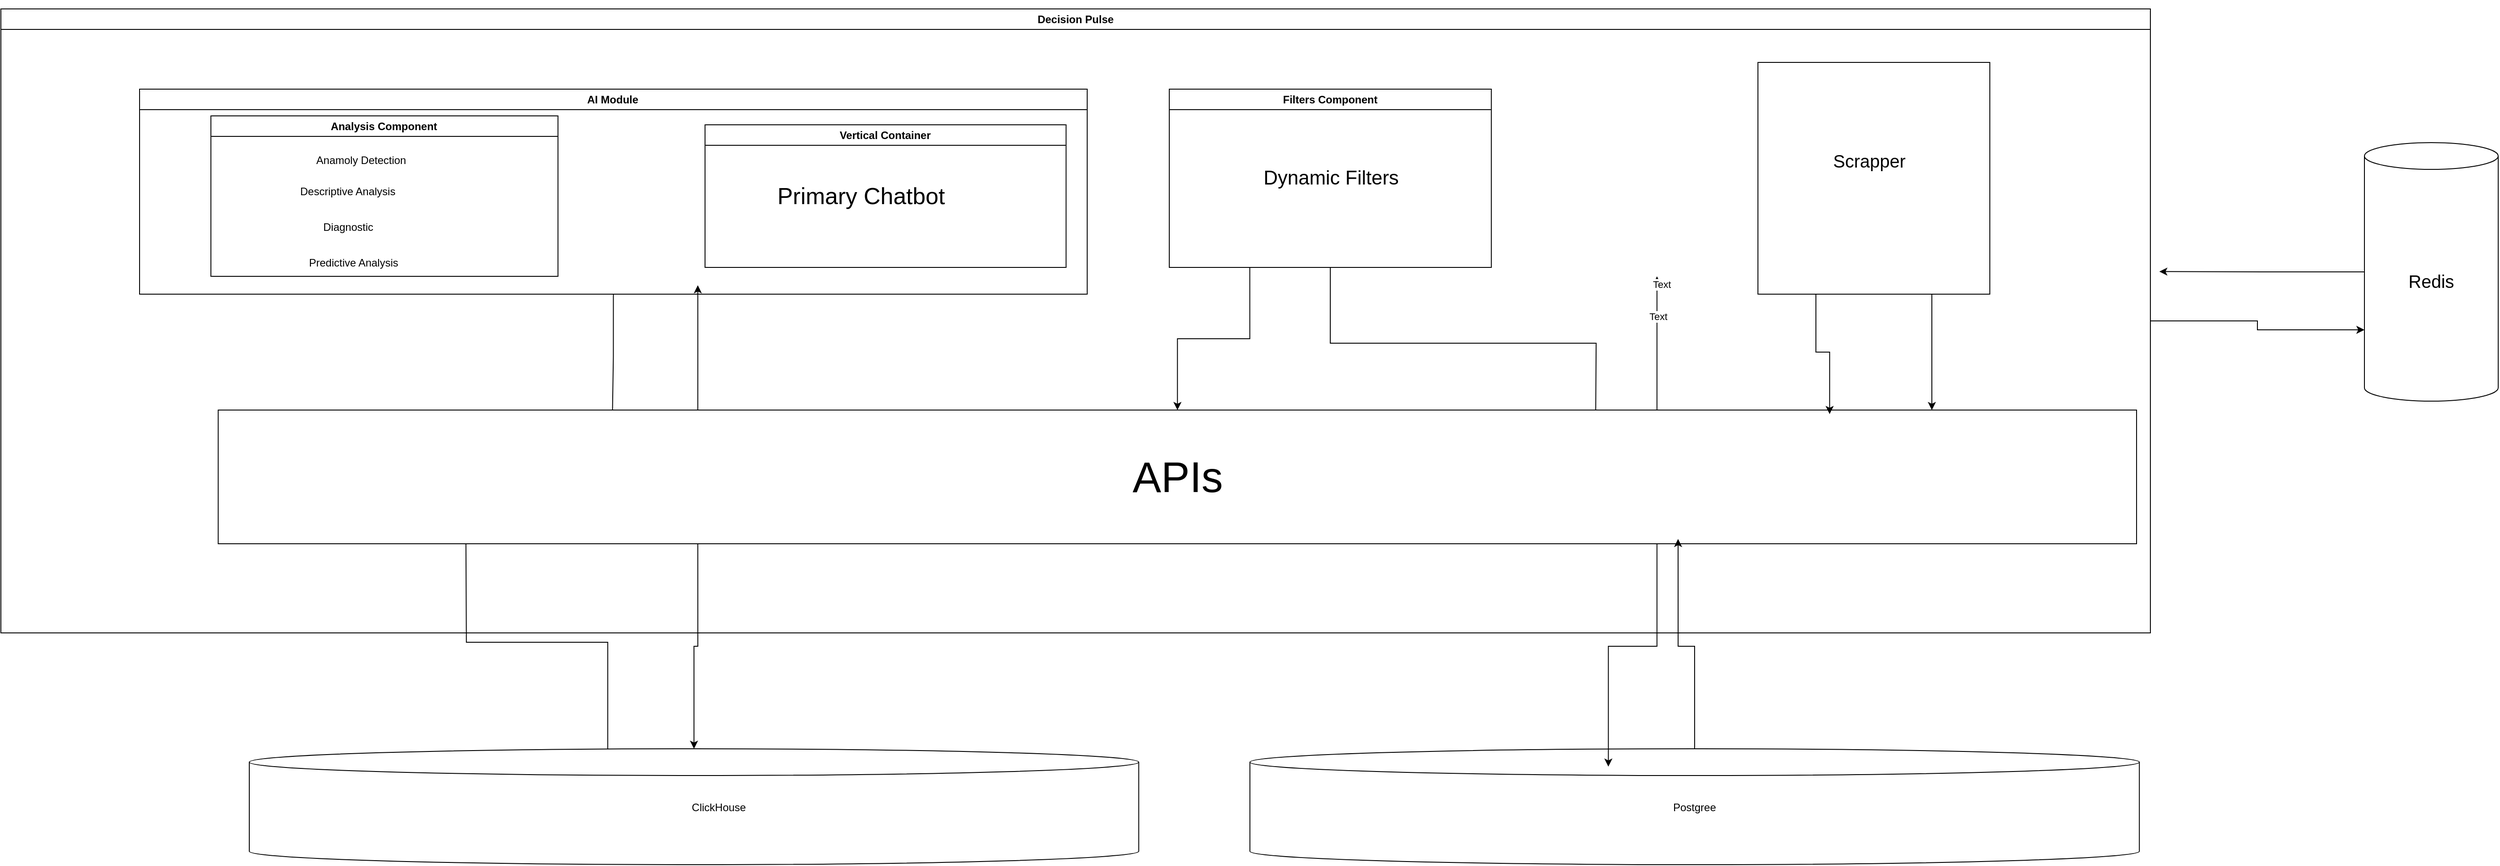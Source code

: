 <mxfile version="28.2.3">
  <diagram name="Page-1" id="9XBy7hcrAxQZzsxf4MfZ">
    <mxGraphModel dx="3930" dy="2255" grid="1" gridSize="10" guides="1" tooltips="1" connect="1" arrows="1" fold="1" page="1" pageScale="1" pageWidth="850" pageHeight="1100" math="0" shadow="0">
      <root>
        <mxCell id="0" />
        <mxCell id="1" parent="0" />
        <mxCell id="nML3Dv_sA6puckK2hfbV-55" value="" style="group" vertex="1" connectable="0" parent="1">
          <mxGeometry x="500" y="50" width="2410" height="970" as="geometry" />
        </mxCell>
        <mxCell id="nML3Dv_sA6puckK2hfbV-12" value="" style="group" vertex="1" connectable="0" parent="nML3Dv_sA6puckK2hfbV-55">
          <mxGeometry x="1260.402" y="840" width="997.241" height="130" as="geometry" />
        </mxCell>
        <mxCell id="nML3Dv_sA6puckK2hfbV-7" value="" style="shape=cylinder3;whiteSpace=wrap;html=1;boundedLbl=1;backgroundOutline=1;size=15;" vertex="1" parent="nML3Dv_sA6puckK2hfbV-12">
          <mxGeometry width="997.241" height="130" as="geometry" />
        </mxCell>
        <mxCell id="nML3Dv_sA6puckK2hfbV-11" value="Postgree" style="text;html=1;align=center;verticalAlign=middle;whiteSpace=wrap;rounded=0;" vertex="1" parent="nML3Dv_sA6puckK2hfbV-12">
          <mxGeometry x="268.488" y="54.889" width="460.265" height="21.667" as="geometry" />
        </mxCell>
        <mxCell id="nML3Dv_sA6puckK2hfbV-26" value="" style="group" vertex="1" connectable="0" parent="nML3Dv_sA6puckK2hfbV-55">
          <mxGeometry width="2410" height="700" as="geometry" />
        </mxCell>
        <mxCell id="nML3Dv_sA6puckK2hfbV-2" value="Decision Pulse" style="swimlane;whiteSpace=wrap;html=1;" vertex="1" parent="nML3Dv_sA6puckK2hfbV-26">
          <mxGeometry x="-139.998" y="10" width="2410" height="700" as="geometry" />
        </mxCell>
        <mxCell id="nML3Dv_sA6puckK2hfbV-22" style="edgeStyle=orthogonalEdgeStyle;rounded=0;orthogonalLoop=1;jettySize=auto;html=1;exitX=0.5;exitY=1;exitDx=0;exitDy=0;" edge="1" parent="nML3Dv_sA6puckK2hfbV-2" source="nML3Dv_sA6puckK2hfbV-3">
          <mxGeometry relative="1" as="geometry">
            <mxPoint x="685.603" y="460" as="targetPoint" />
          </mxGeometry>
        </mxCell>
        <mxCell id="nML3Dv_sA6puckK2hfbV-3" value="AI Module" style="swimlane;whiteSpace=wrap;html=1;" vertex="1" parent="nML3Dv_sA6puckK2hfbV-2">
          <mxGeometry x="155.484" y="90" width="1062.473" height="230" as="geometry" />
        </mxCell>
        <mxCell id="nML3Dv_sA6puckK2hfbV-31" value="Vertical Container" style="swimlane;whiteSpace=wrap;html=1;" vertex="1" parent="nML3Dv_sA6puckK2hfbV-3">
          <mxGeometry x="633.996" y="40" width="404.797" height="160" as="geometry" />
        </mxCell>
        <mxCell id="nML3Dv_sA6puckK2hfbV-53" value="&lt;font style=&quot;font-size: 26px;&quot;&gt;Primary Chatbot&lt;/font&gt;" style="text;html=1;align=center;verticalAlign=middle;resizable=0;points=[];autosize=1;strokeColor=none;fillColor=none;" vertex="1" parent="nML3Dv_sA6puckK2hfbV-31">
          <mxGeometry x="69.256" y="60" width="210" height="40" as="geometry" />
        </mxCell>
        <mxCell id="nML3Dv_sA6puckK2hfbV-37" value="Analysis Component" style="swimlane;whiteSpace=wrap;html=1;" vertex="1" parent="nML3Dv_sA6puckK2hfbV-3">
          <mxGeometry x="79.973" y="30" width="389.162" height="180" as="geometry" />
        </mxCell>
        <mxCell id="nML3Dv_sA6puckK2hfbV-39" value="Anamoly Detection" style="text;html=1;align=center;verticalAlign=middle;whiteSpace=wrap;rounded=0;" vertex="1" parent="nML3Dv_sA6puckK2hfbV-37">
          <mxGeometry x="-26.355" y="35" width="389.603" height="30" as="geometry" />
        </mxCell>
        <mxCell id="nML3Dv_sA6puckK2hfbV-43" value="" style="group" vertex="1" connectable="0" parent="nML3Dv_sA6puckK2hfbV-37">
          <mxGeometry x="-79.971" y="30" width="469.133" height="150" as="geometry" />
        </mxCell>
        <mxCell id="nML3Dv_sA6puckK2hfbV-40" value="Descriptive Analysis" style="text;html=1;align=center;verticalAlign=middle;whiteSpace=wrap;rounded=0;" vertex="1" parent="nML3Dv_sA6puckK2hfbV-43">
          <mxGeometry x="25.914" y="40" width="415.517" height="30" as="geometry" />
        </mxCell>
        <mxCell id="nML3Dv_sA6puckK2hfbV-41" value="Diagnostic" style="text;html=1;align=center;verticalAlign=middle;whiteSpace=wrap;rounded=0;" vertex="1" parent="nML3Dv_sA6puckK2hfbV-43">
          <mxGeometry y="80" width="469.133" height="30" as="geometry" />
        </mxCell>
        <mxCell id="nML3Dv_sA6puckK2hfbV-42" value="Predictive Analysis" style="text;html=1;align=center;verticalAlign=middle;whiteSpace=wrap;rounded=0;" vertex="1" parent="nML3Dv_sA6puckK2hfbV-43">
          <mxGeometry x="25.914" y="120" width="429.368" height="30" as="geometry" />
        </mxCell>
        <mxCell id="nML3Dv_sA6puckK2hfbV-30" style="edgeStyle=orthogonalEdgeStyle;rounded=0;orthogonalLoop=1;jettySize=auto;html=1;exitX=0.5;exitY=1;exitDx=0;exitDy=0;" edge="1" parent="nML3Dv_sA6puckK2hfbV-2" source="nML3Dv_sA6puckK2hfbV-13">
          <mxGeometry relative="1" as="geometry">
            <mxPoint x="1788.065" y="460" as="targetPoint" />
          </mxGeometry>
        </mxCell>
        <mxCell id="nML3Dv_sA6puckK2hfbV-13" value="Filters Component" style="swimlane;whiteSpace=wrap;html=1;" vertex="1" parent="nML3Dv_sA6puckK2hfbV-2">
          <mxGeometry x="1310" y="90" width="361.08" height="200" as="geometry" />
        </mxCell>
        <mxCell id="nML3Dv_sA6puckK2hfbV-25" value="&lt;font style=&quot;font-size: 22px;&quot;&gt;Dynamic Filters&lt;/font&gt;" style="text;html=1;align=center;verticalAlign=middle;resizable=0;points=[];autosize=1;strokeColor=none;fillColor=none;" vertex="1" parent="nML3Dv_sA6puckK2hfbV-13">
          <mxGeometry x="90.539" y="80" width="180" height="40" as="geometry" />
        </mxCell>
        <mxCell id="nML3Dv_sA6puckK2hfbV-50" style="edgeStyle=orthogonalEdgeStyle;rounded=0;orthogonalLoop=1;jettySize=auto;html=1;exitX=0.403;exitY=0.221;exitDx=0;exitDy=0;exitPerimeter=0;entryX=0.094;entryY=1;entryDx=0;entryDy=0;entryPerimeter=0;" edge="1" parent="nML3Dv_sA6puckK2hfbV-2" source="nML3Dv_sA6puckK2hfbV-46">
          <mxGeometry relative="1" as="geometry">
            <mxPoint x="512.471" y="824.35" as="sourcePoint" />
            <mxPoint x="521.352" y="590" as="targetPoint" />
          </mxGeometry>
        </mxCell>
        <mxCell id="nML3Dv_sA6puckK2hfbV-67" style="edgeStyle=orthogonalEdgeStyle;rounded=0;orthogonalLoop=1;jettySize=auto;html=1;exitX=0.75;exitY=1;exitDx=0;exitDy=0;" edge="1" parent="nML3Dv_sA6puckK2hfbV-2" source="nML3Dv_sA6puckK2hfbV-63">
          <mxGeometry relative="1" as="geometry">
            <mxPoint x="2164.998" y="450" as="targetPoint" />
          </mxGeometry>
        </mxCell>
        <mxCell id="nML3Dv_sA6puckK2hfbV-63" value="" style="whiteSpace=wrap;html=1;aspect=fixed;" vertex="1" parent="nML3Dv_sA6puckK2hfbV-2">
          <mxGeometry x="1970" y="60" width="260" height="260" as="geometry" />
        </mxCell>
        <mxCell id="nML3Dv_sA6puckK2hfbV-65" value="&lt;font style=&quot;font-size: 20px;&quot;&gt;Scrapper&lt;/font&gt;" style="text;html=1;align=center;verticalAlign=middle;whiteSpace=wrap;rounded=0;" vertex="1" parent="nML3Dv_sA6puckK2hfbV-2">
          <mxGeometry x="1990" y="155" width="210" height="30" as="geometry" />
        </mxCell>
        <mxCell id="nML3Dv_sA6puckK2hfbV-21" style="edgeStyle=orthogonalEdgeStyle;rounded=0;orthogonalLoop=1;jettySize=auto;html=1;exitX=0.25;exitY=0;exitDx=0;exitDy=0;" edge="1" parent="nML3Dv_sA6puckK2hfbV-26" source="nML3Dv_sA6puckK2hfbV-20">
          <mxGeometry relative="1" as="geometry">
            <mxPoint x="641.371" y="320" as="targetPoint" />
          </mxGeometry>
        </mxCell>
        <mxCell id="nML3Dv_sA6puckK2hfbV-29" style="edgeStyle=orthogonalEdgeStyle;rounded=0;orthogonalLoop=1;jettySize=auto;html=1;exitX=0.75;exitY=0;exitDx=0;exitDy=0;" edge="1" parent="nML3Dv_sA6puckK2hfbV-26" source="nML3Dv_sA6puckK2hfbV-20">
          <mxGeometry relative="1" as="geometry">
            <mxPoint x="1716.801" y="310" as="targetPoint" />
          </mxGeometry>
        </mxCell>
        <mxCell id="nML3Dv_sA6puckK2hfbV-57" value="Text" style="edgeLabel;html=1;align=center;verticalAlign=middle;resizable=0;points=[];" vertex="1" connectable="0" parent="nML3Dv_sA6puckK2hfbV-29">
          <mxGeometry x="0.404" y="-1" relative="1" as="geometry">
            <mxPoint as="offset" />
          </mxGeometry>
        </mxCell>
        <mxCell id="nML3Dv_sA6puckK2hfbV-59" value="Text" style="edgeLabel;html=1;align=center;verticalAlign=middle;resizable=0;points=[];" vertex="1" connectable="0" parent="nML3Dv_sA6puckK2hfbV-29">
          <mxGeometry x="0.864" y="-5" relative="1" as="geometry">
            <mxPoint y="-1" as="offset" />
          </mxGeometry>
        </mxCell>
        <mxCell id="nML3Dv_sA6puckK2hfbV-20" value="&lt;font style=&quot;font-size: 48px;&quot;&gt;APIs&lt;/font&gt;" style="rounded=0;whiteSpace=wrap;html=1;" vertex="1" parent="nML3Dv_sA6puckK2hfbV-26">
          <mxGeometry x="103.656" y="460" width="2150.86" height="150" as="geometry" />
        </mxCell>
        <mxCell id="nML3Dv_sA6puckK2hfbV-62" style="edgeStyle=orthogonalEdgeStyle;rounded=0;orthogonalLoop=1;jettySize=auto;html=1;exitX=0.25;exitY=1;exitDx=0;exitDy=0;" edge="1" parent="nML3Dv_sA6puckK2hfbV-26" source="nML3Dv_sA6puckK2hfbV-13" target="nML3Dv_sA6puckK2hfbV-20">
          <mxGeometry relative="1" as="geometry" />
        </mxCell>
        <mxCell id="nML3Dv_sA6puckK2hfbV-66" style="edgeStyle=orthogonalEdgeStyle;rounded=0;orthogonalLoop=1;jettySize=auto;html=1;exitX=0.25;exitY=1;exitDx=0;exitDy=0;entryX=0.84;entryY=0.03;entryDx=0;entryDy=0;entryPerimeter=0;" edge="1" parent="nML3Dv_sA6puckK2hfbV-26" source="nML3Dv_sA6puckK2hfbV-63" target="nML3Dv_sA6puckK2hfbV-20">
          <mxGeometry relative="1" as="geometry" />
        </mxCell>
        <mxCell id="nML3Dv_sA6puckK2hfbV-38" value="&lt;span style=&quot;color: rgba(0, 0, 0, 0); font-family: monospace; font-size: 0px; text-align: start;&quot;&gt;%3CmxGraphModel%3E%3Croot%3E%3CmxCell%20id%3D%220%22%2F%3E%3CmxCell%20id%3D%221%22%20parent%3D%220%22%2F%3E%3CmxCell%20id%3D%222%22%20value%3D%22Anamoly%20Detection%22%20style%3D%22text%3Bhtml%3D1%3Balign%3Dcenter%3BverticalAlign%3Dmiddle%3BwhiteSpace%3Dwrap%3Brounded%3D0%3B%22%20vertex%3D%221%22%20parent%3D%221%22%3E%3CmxGeometry%20x%3D%22180.968%22%20y%3D%22170%22%20width%3D%22281.29%22%20height%3D%2230%22%20as%3D%22geometry%22%2F%3E%3C%2FmxCell%3E%3CmxCell%20id%3D%223%22%20value%3D%22Descriptive%20Analysis%22%20style%3D%22text%3Bhtml%3D1%3Balign%3Dcenter%3BverticalAlign%3Dmiddle%3BwhiteSpace%3Dwrap%3Brounded%3D0%3B%22%20vertex%3D%221%22%20parent%3D%221%22%3E%3CmxGeometry%20x%3D%22162.258%22%20y%3D%22210%22%20width%3D%22300%22%20height%3D%2230%22%20as%3D%22geometry%22%2F%3E%3C%2FmxCell%3E%3CmxCell%20id%3D%224%22%20value%3D%22Diagnostic%22%20style%3D%22text%3Bhtml%3D1%3Balign%3Dcenter%3BverticalAlign%3Dmiddle%3BwhiteSpace%3Dwrap%3Brounded%3D0%3B%22%20vertex%3D%221%22%20parent%3D%221%22%3E%3CmxGeometry%20x%3D%22143.548%22%20y%3D%22250%22%20width%3D%22338.71%22%20height%3D%2230%22%20as%3D%22geometry%22%2F%3E%3C%2FmxCell%3E%3CmxCell%20id%3D%225%22%20value%3D%22Predictive%20Analysis%22%20style%3D%22text%3Bhtml%3D1%3Balign%3Dcenter%3BverticalAlign%3Dmiddle%3BwhiteSpace%3Dwrap%3Brounded%3D0%3B%22%20vertex%3D%221%22%20parent%3D%221%22%3E%3CmxGeometry%20x%3D%22162.258%22%20y%3D%22290%22%20width%3D%22310%22%20height%3D%2230%22%20as%3D%22geometry%22%2F%3E%3C%2FmxCell%3E%3C%2Froot%3E%3C%2FmxGraphModel%3E&lt;/span&gt;&lt;span style=&quot;color: rgba(0, 0, 0, 0); font-family: monospace; font-size: 0px; text-align: start;&quot;&gt;%3CmxGraphModel%3E%3Croot%3E%3CmxCell%20id%3D%220%22%2F%3E%3CmxCell%20id%3D%221%22%20parent%3D%220%22%2F%3E%3CmxCell%20id%3D%222%22%20value%3D%22Anamoly%20Detection%22%20style%3D%22text%3Bhtml%3D1%3Balign%3Dcenter%3BverticalAlign%3Dmiddle%3BwhiteSpace%3Dwrap%3Brounded%3D0%3B%22%20vertex%3D%221%22%20parent%3D%221%22%3E%3CmxGeometry%20x%3D%22180.968%22%20y%3D%22170%22%20width%3D%22281.29%22%20height%3D%2230%22%20as%3D%22geometry%22%2F%3E%3C%2FmxCell%3E%3CmxCell%20id%3D%223%22%20value%3D%22Descriptive%20Analysis%22%20style%3D%22text%3Bhtml%3D1%3Balign%3Dcenter%3BverticalAlign%3Dmiddle%3BwhiteSpace%3Dwrap%3Brounded%3D0%3B%22%20vertex%3D%221%22%20parent%3D%221%22%3E%3CmxGeometry%20x%3D%22162.258%22%20y%3D%22210%22%20width%3D%22300%22%20height%3D%2230%22%20as%3D%22geometry%22%2F%3E%3C%2FmxCell%3E%3CmxCell%20id%3D%224%22%20value%3D%22Diagnostic%22%20style%3D%22text%3Bhtml%3D1%3Balign%3Dcenter%3BverticalAlign%3Dmiddle%3BwhiteSpace%3Dwrap%3Brounded%3D0%3B%22%20vertex%3D%221%22%20parent%3D%221%22%3E%3CmxGeometry%20x%3D%22143.548%22%20y%3D%22250%22%20width%3D%22338.71%22%20height%3D%2230%22%20as%3D%22geometry%22%2F%3E%3C%2FmxCell%3E%3CmxCell%20id%3D%225%22%20value%3D%22Predictive%20Analysis%22%20style%3D%22text%3Bhtml%3D1%3Balign%3Dcenter%3BverticalAlign%3Dmiddle%3BwhiteSpace%3Dwrap%3Brounded%3D0%3B%22%20vertex%3D%221%22%20parent%3D%221%22%3E%3CmxGeometry%20x%3D%22162.258%22%20y%3D%22290%22%20width%3D%22310%22%20height%3D%2230%22%20as%3D%22geometry%22%2F%3E%3C%2FmxCell%3E%3C%2Froot%3E%3C%2FmxGraphModel%3E&lt;/span&gt;" style="text;html=1;align=center;verticalAlign=middle;resizable=0;points=[];autosize=1;strokeColor=none;fillColor=none;" vertex="1" parent="nML3Dv_sA6puckK2hfbV-55">
          <mxGeometry x="304.713" y="188" width="20" height="30" as="geometry" />
        </mxCell>
        <mxCell id="nML3Dv_sA6puckK2hfbV-45" value="" style="group" vertex="1" connectable="0" parent="nML3Dv_sA6puckK2hfbV-55">
          <mxGeometry x="166.207" y="840" width="997.241" height="130" as="geometry" />
        </mxCell>
        <mxCell id="nML3Dv_sA6puckK2hfbV-46" value="" style="shape=cylinder3;whiteSpace=wrap;html=1;boundedLbl=1;backgroundOutline=1;size=15;" vertex="1" parent="nML3Dv_sA6puckK2hfbV-45">
          <mxGeometry x="-27.701" width="997.241" height="130" as="geometry" />
        </mxCell>
        <mxCell id="nML3Dv_sA6puckK2hfbV-47" value="ClickHouse" style="text;html=1;align=center;verticalAlign=middle;whiteSpace=wrap;rounded=0;" vertex="1" parent="nML3Dv_sA6puckK2hfbV-45">
          <mxGeometry x="268.488" y="54.889" width="460.265" height="21.667" as="geometry" />
        </mxCell>
        <mxCell id="nML3Dv_sA6puckK2hfbV-49" style="edgeStyle=orthogonalEdgeStyle;rounded=0;orthogonalLoop=1;jettySize=auto;html=1;exitX=0.25;exitY=1;exitDx=0;exitDy=0;" edge="1" parent="nML3Dv_sA6puckK2hfbV-55" source="nML3Dv_sA6puckK2hfbV-20" target="nML3Dv_sA6puckK2hfbV-46">
          <mxGeometry relative="1" as="geometry" />
        </mxCell>
        <mxCell id="nML3Dv_sA6puckK2hfbV-51" style="edgeStyle=orthogonalEdgeStyle;rounded=0;orthogonalLoop=1;jettySize=auto;html=1;exitX=0.5;exitY=0;exitDx=0;exitDy=0;exitPerimeter=0;entryX=0.761;entryY=0.964;entryDx=0;entryDy=0;entryPerimeter=0;" edge="1" parent="nML3Dv_sA6puckK2hfbV-55" source="nML3Dv_sA6puckK2hfbV-7" target="nML3Dv_sA6puckK2hfbV-20">
          <mxGeometry relative="1" as="geometry" />
        </mxCell>
        <mxCell id="nML3Dv_sA6puckK2hfbV-52" style="edgeStyle=orthogonalEdgeStyle;rounded=0;orthogonalLoop=1;jettySize=auto;html=1;exitX=0.75;exitY=1;exitDx=0;exitDy=0;entryX=0.403;entryY=0.154;entryDx=0;entryDy=0;entryPerimeter=0;" edge="1" parent="nML3Dv_sA6puckK2hfbV-55" source="nML3Dv_sA6puckK2hfbV-20" target="nML3Dv_sA6puckK2hfbV-7">
          <mxGeometry relative="1" as="geometry" />
        </mxCell>
        <mxCell id="nML3Dv_sA6puckK2hfbV-72" style="edgeStyle=orthogonalEdgeStyle;rounded=0;orthogonalLoop=1;jettySize=auto;html=1;exitX=0;exitY=0.5;exitDx=0;exitDy=0;exitPerimeter=0;" edge="1" parent="1" source="nML3Dv_sA6puckK2hfbV-68">
          <mxGeometry relative="1" as="geometry">
            <mxPoint x="2780" y="354.667" as="targetPoint" />
          </mxGeometry>
        </mxCell>
        <mxCell id="nML3Dv_sA6puckK2hfbV-68" value="" style="shape=cylinder3;whiteSpace=wrap;html=1;boundedLbl=1;backgroundOutline=1;size=15;" vertex="1" parent="1">
          <mxGeometry x="3010" y="210" width="150" height="290" as="geometry" />
        </mxCell>
        <mxCell id="nML3Dv_sA6puckK2hfbV-69" value="&lt;font style=&quot;font-size: 20px;&quot;&gt;Redis&lt;/font&gt;" style="text;html=1;align=center;verticalAlign=middle;whiteSpace=wrap;rounded=0;" vertex="1" parent="1">
          <mxGeometry x="3055" y="350" width="60" height="30" as="geometry" />
        </mxCell>
        <mxCell id="nML3Dv_sA6puckK2hfbV-71" style="edgeStyle=orthogonalEdgeStyle;rounded=0;orthogonalLoop=1;jettySize=auto;html=1;exitX=1;exitY=0.5;exitDx=0;exitDy=0;entryX=0;entryY=0;entryDx=0;entryDy=210;entryPerimeter=0;" edge="1" parent="1" source="nML3Dv_sA6puckK2hfbV-2" target="nML3Dv_sA6puckK2hfbV-68">
          <mxGeometry relative="1" as="geometry" />
        </mxCell>
      </root>
    </mxGraphModel>
  </diagram>
</mxfile>
